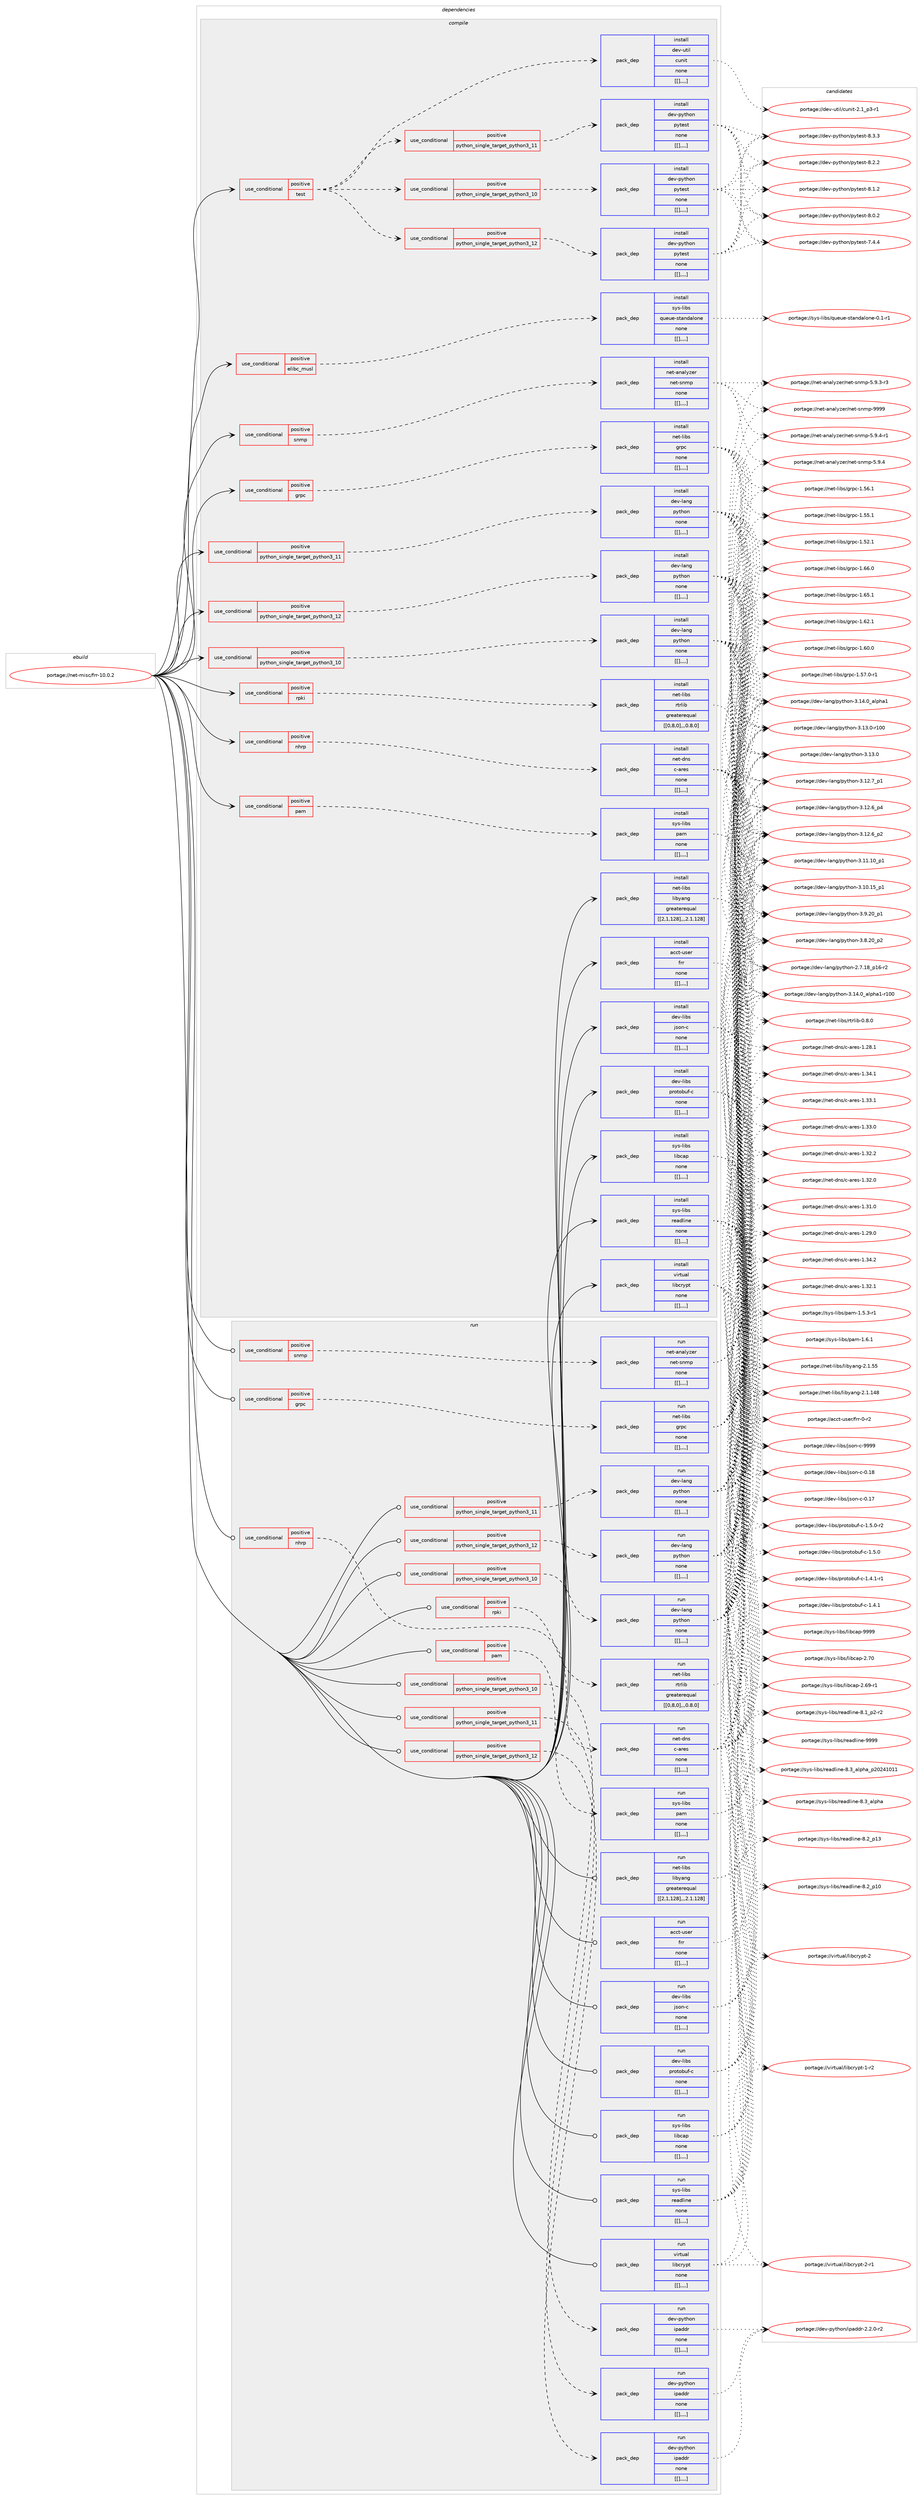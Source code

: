 digraph prolog {

# *************
# Graph options
# *************

newrank=true;
concentrate=true;
compound=true;
graph [rankdir=LR,fontname=Helvetica,fontsize=10,ranksep=1.5];#, ranksep=2.5, nodesep=0.2];
edge  [arrowhead=vee];
node  [fontname=Helvetica,fontsize=10];

# **********
# The ebuild
# **********

subgraph cluster_leftcol {
color=gray;
label=<<i>ebuild</i>>;
id [label="portage://net-misc/frr-10.0.2", color=red, width=4, href="../net-misc/frr-10.0.2.svg"];
}

# ****************
# The dependencies
# ****************

subgraph cluster_midcol {
color=gray;
label=<<i>dependencies</i>>;
subgraph cluster_compile {
fillcolor="#eeeeee";
style=filled;
label=<<i>compile</i>>;
subgraph cond102935 {
dependency391044 [label=<<TABLE BORDER="0" CELLBORDER="1" CELLSPACING="0" CELLPADDING="4"><TR><TD ROWSPAN="3" CELLPADDING="10">use_conditional</TD></TR><TR><TD>positive</TD></TR><TR><TD>elibc_musl</TD></TR></TABLE>>, shape=none, color=red];
subgraph pack285150 {
dependency391064 [label=<<TABLE BORDER="0" CELLBORDER="1" CELLSPACING="0" CELLPADDING="4" WIDTH="220"><TR><TD ROWSPAN="6" CELLPADDING="30">pack_dep</TD></TR><TR><TD WIDTH="110">install</TD></TR><TR><TD>sys-libs</TD></TR><TR><TD>queue-standalone</TD></TR><TR><TD>none</TD></TR><TR><TD>[[],,,,]</TD></TR></TABLE>>, shape=none, color=blue];
}
dependency391044:e -> dependency391064:w [weight=20,style="dashed",arrowhead="vee"];
}
id:e -> dependency391044:w [weight=20,style="solid",arrowhead="vee"];
subgraph cond102951 {
dependency391084 [label=<<TABLE BORDER="0" CELLBORDER="1" CELLSPACING="0" CELLPADDING="4"><TR><TD ROWSPAN="3" CELLPADDING="10">use_conditional</TD></TR><TR><TD>positive</TD></TR><TR><TD>grpc</TD></TR></TABLE>>, shape=none, color=red];
subgraph pack285188 {
dependency391119 [label=<<TABLE BORDER="0" CELLBORDER="1" CELLSPACING="0" CELLPADDING="4" WIDTH="220"><TR><TD ROWSPAN="6" CELLPADDING="30">pack_dep</TD></TR><TR><TD WIDTH="110">install</TD></TR><TR><TD>net-libs</TD></TR><TR><TD>grpc</TD></TR><TR><TD>none</TD></TR><TR><TD>[[],,,,]</TD></TR></TABLE>>, shape=none, color=blue];
}
dependency391084:e -> dependency391119:w [weight=20,style="dashed",arrowhead="vee"];
}
id:e -> dependency391084:w [weight=20,style="solid",arrowhead="vee"];
subgraph cond102969 {
dependency391125 [label=<<TABLE BORDER="0" CELLBORDER="1" CELLSPACING="0" CELLPADDING="4"><TR><TD ROWSPAN="3" CELLPADDING="10">use_conditional</TD></TR><TR><TD>positive</TD></TR><TR><TD>nhrp</TD></TR></TABLE>>, shape=none, color=red];
subgraph pack285228 {
dependency391162 [label=<<TABLE BORDER="0" CELLBORDER="1" CELLSPACING="0" CELLPADDING="4" WIDTH="220"><TR><TD ROWSPAN="6" CELLPADDING="30">pack_dep</TD></TR><TR><TD WIDTH="110">install</TD></TR><TR><TD>net-dns</TD></TR><TR><TD>c-ares</TD></TR><TR><TD>none</TD></TR><TR><TD>[[],,,,]</TD></TR></TABLE>>, shape=none, color=blue];
}
dependency391125:e -> dependency391162:w [weight=20,style="dashed",arrowhead="vee"];
}
id:e -> dependency391125:w [weight=20,style="solid",arrowhead="vee"];
subgraph cond102982 {
dependency391166 [label=<<TABLE BORDER="0" CELLBORDER="1" CELLSPACING="0" CELLPADDING="4"><TR><TD ROWSPAN="3" CELLPADDING="10">use_conditional</TD></TR><TR><TD>positive</TD></TR><TR><TD>pam</TD></TR></TABLE>>, shape=none, color=red];
subgraph pack285230 {
dependency391167 [label=<<TABLE BORDER="0" CELLBORDER="1" CELLSPACING="0" CELLPADDING="4" WIDTH="220"><TR><TD ROWSPAN="6" CELLPADDING="30">pack_dep</TD></TR><TR><TD WIDTH="110">install</TD></TR><TR><TD>sys-libs</TD></TR><TR><TD>pam</TD></TR><TR><TD>none</TD></TR><TR><TD>[[],,,,]</TD></TR></TABLE>>, shape=none, color=blue];
}
dependency391166:e -> dependency391167:w [weight=20,style="dashed",arrowhead="vee"];
}
id:e -> dependency391166:w [weight=20,style="solid",arrowhead="vee"];
subgraph cond102986 {
dependency391181 [label=<<TABLE BORDER="0" CELLBORDER="1" CELLSPACING="0" CELLPADDING="4"><TR><TD ROWSPAN="3" CELLPADDING="10">use_conditional</TD></TR><TR><TD>positive</TD></TR><TR><TD>python_single_target_python3_10</TD></TR></TABLE>>, shape=none, color=red];
subgraph pack285246 {
dependency391202 [label=<<TABLE BORDER="0" CELLBORDER="1" CELLSPACING="0" CELLPADDING="4" WIDTH="220"><TR><TD ROWSPAN="6" CELLPADDING="30">pack_dep</TD></TR><TR><TD WIDTH="110">install</TD></TR><TR><TD>dev-lang</TD></TR><TR><TD>python</TD></TR><TR><TD>none</TD></TR><TR><TD>[[],,,,]</TD></TR></TABLE>>, shape=none, color=blue];
}
dependency391181:e -> dependency391202:w [weight=20,style="dashed",arrowhead="vee"];
}
id:e -> dependency391181:w [weight=20,style="solid",arrowhead="vee"];
subgraph cond103000 {
dependency391227 [label=<<TABLE BORDER="0" CELLBORDER="1" CELLSPACING="0" CELLPADDING="4"><TR><TD ROWSPAN="3" CELLPADDING="10">use_conditional</TD></TR><TR><TD>positive</TD></TR><TR><TD>python_single_target_python3_11</TD></TR></TABLE>>, shape=none, color=red];
subgraph pack285282 {
dependency391264 [label=<<TABLE BORDER="0" CELLBORDER="1" CELLSPACING="0" CELLPADDING="4" WIDTH="220"><TR><TD ROWSPAN="6" CELLPADDING="30">pack_dep</TD></TR><TR><TD WIDTH="110">install</TD></TR><TR><TD>dev-lang</TD></TR><TR><TD>python</TD></TR><TR><TD>none</TD></TR><TR><TD>[[],,,,]</TD></TR></TABLE>>, shape=none, color=blue];
}
dependency391227:e -> dependency391264:w [weight=20,style="dashed",arrowhead="vee"];
}
id:e -> dependency391227:w [weight=20,style="solid",arrowhead="vee"];
subgraph cond103019 {
dependency391282 [label=<<TABLE BORDER="0" CELLBORDER="1" CELLSPACING="0" CELLPADDING="4"><TR><TD ROWSPAN="3" CELLPADDING="10">use_conditional</TD></TR><TR><TD>positive</TD></TR><TR><TD>python_single_target_python3_12</TD></TR></TABLE>>, shape=none, color=red];
subgraph pack285332 {
dependency391312 [label=<<TABLE BORDER="0" CELLBORDER="1" CELLSPACING="0" CELLPADDING="4" WIDTH="220"><TR><TD ROWSPAN="6" CELLPADDING="30">pack_dep</TD></TR><TR><TD WIDTH="110">install</TD></TR><TR><TD>dev-lang</TD></TR><TR><TD>python</TD></TR><TR><TD>none</TD></TR><TR><TD>[[],,,,]</TD></TR></TABLE>>, shape=none, color=blue];
}
dependency391282:e -> dependency391312:w [weight=20,style="dashed",arrowhead="vee"];
}
id:e -> dependency391282:w [weight=20,style="solid",arrowhead="vee"];
subgraph cond103032 {
dependency391317 [label=<<TABLE BORDER="0" CELLBORDER="1" CELLSPACING="0" CELLPADDING="4"><TR><TD ROWSPAN="3" CELLPADDING="10">use_conditional</TD></TR><TR><TD>positive</TD></TR><TR><TD>rpki</TD></TR></TABLE>>, shape=none, color=red];
subgraph pack285336 {
dependency391356 [label=<<TABLE BORDER="0" CELLBORDER="1" CELLSPACING="0" CELLPADDING="4" WIDTH="220"><TR><TD ROWSPAN="6" CELLPADDING="30">pack_dep</TD></TR><TR><TD WIDTH="110">install</TD></TR><TR><TD>net-libs</TD></TR><TR><TD>rtrlib</TD></TR><TR><TD>greaterequal</TD></TR><TR><TD>[[0,8,0],,,0.8.0]</TD></TR></TABLE>>, shape=none, color=blue];
}
dependency391317:e -> dependency391356:w [weight=20,style="dashed",arrowhead="vee"];
}
id:e -> dependency391317:w [weight=20,style="solid",arrowhead="vee"];
subgraph cond103052 {
dependency391387 [label=<<TABLE BORDER="0" CELLBORDER="1" CELLSPACING="0" CELLPADDING="4"><TR><TD ROWSPAN="3" CELLPADDING="10">use_conditional</TD></TR><TR><TD>positive</TD></TR><TR><TD>snmp</TD></TR></TABLE>>, shape=none, color=red];
subgraph pack285420 {
dependency391502 [label=<<TABLE BORDER="0" CELLBORDER="1" CELLSPACING="0" CELLPADDING="4" WIDTH="220"><TR><TD ROWSPAN="6" CELLPADDING="30">pack_dep</TD></TR><TR><TD WIDTH="110">install</TD></TR><TR><TD>net-analyzer</TD></TR><TR><TD>net-snmp</TD></TR><TR><TD>none</TD></TR><TR><TD>[[],,,,]</TD></TR></TABLE>>, shape=none, color=blue];
}
dependency391387:e -> dependency391502:w [weight=20,style="dashed",arrowhead="vee"];
}
id:e -> dependency391387:w [weight=20,style="solid",arrowhead="vee"];
subgraph cond103102 {
dependency391586 [label=<<TABLE BORDER="0" CELLBORDER="1" CELLSPACING="0" CELLPADDING="4"><TR><TD ROWSPAN="3" CELLPADDING="10">use_conditional</TD></TR><TR><TD>positive</TD></TR><TR><TD>test</TD></TR></TABLE>>, shape=none, color=red];
subgraph cond103139 {
dependency391623 [label=<<TABLE BORDER="0" CELLBORDER="1" CELLSPACING="0" CELLPADDING="4"><TR><TD ROWSPAN="3" CELLPADDING="10">use_conditional</TD></TR><TR><TD>positive</TD></TR><TR><TD>python_single_target_python3_10</TD></TR></TABLE>>, shape=none, color=red];
subgraph pack285551 {
dependency391654 [label=<<TABLE BORDER="0" CELLBORDER="1" CELLSPACING="0" CELLPADDING="4" WIDTH="220"><TR><TD ROWSPAN="6" CELLPADDING="30">pack_dep</TD></TR><TR><TD WIDTH="110">install</TD></TR><TR><TD>dev-python</TD></TR><TR><TD>pytest</TD></TR><TR><TD>none</TD></TR><TR><TD>[[],,,,]</TD></TR></TABLE>>, shape=none, color=blue];
}
dependency391623:e -> dependency391654:w [weight=20,style="dashed",arrowhead="vee"];
}
dependency391586:e -> dependency391623:w [weight=20,style="dashed",arrowhead="vee"];
subgraph cond103164 {
dependency391705 [label=<<TABLE BORDER="0" CELLBORDER="1" CELLSPACING="0" CELLPADDING="4"><TR><TD ROWSPAN="3" CELLPADDING="10">use_conditional</TD></TR><TR><TD>positive</TD></TR><TR><TD>python_single_target_python3_11</TD></TR></TABLE>>, shape=none, color=red];
subgraph pack285618 {
dependency391760 [label=<<TABLE BORDER="0" CELLBORDER="1" CELLSPACING="0" CELLPADDING="4" WIDTH="220"><TR><TD ROWSPAN="6" CELLPADDING="30">pack_dep</TD></TR><TR><TD WIDTH="110">install</TD></TR><TR><TD>dev-python</TD></TR><TR><TD>pytest</TD></TR><TR><TD>none</TD></TR><TR><TD>[[],,,,]</TD></TR></TABLE>>, shape=none, color=blue];
}
dependency391705:e -> dependency391760:w [weight=20,style="dashed",arrowhead="vee"];
}
dependency391586:e -> dependency391705:w [weight=20,style="dashed",arrowhead="vee"];
subgraph cond103191 {
dependency391814 [label=<<TABLE BORDER="0" CELLBORDER="1" CELLSPACING="0" CELLPADDING="4"><TR><TD ROWSPAN="3" CELLPADDING="10">use_conditional</TD></TR><TR><TD>positive</TD></TR><TR><TD>python_single_target_python3_12</TD></TR></TABLE>>, shape=none, color=red];
subgraph pack285653 {
dependency391816 [label=<<TABLE BORDER="0" CELLBORDER="1" CELLSPACING="0" CELLPADDING="4" WIDTH="220"><TR><TD ROWSPAN="6" CELLPADDING="30">pack_dep</TD></TR><TR><TD WIDTH="110">install</TD></TR><TR><TD>dev-python</TD></TR><TR><TD>pytest</TD></TR><TR><TD>none</TD></TR><TR><TD>[[],,,,]</TD></TR></TABLE>>, shape=none, color=blue];
}
dependency391814:e -> dependency391816:w [weight=20,style="dashed",arrowhead="vee"];
}
dependency391586:e -> dependency391814:w [weight=20,style="dashed",arrowhead="vee"];
subgraph pack285668 {
dependency391854 [label=<<TABLE BORDER="0" CELLBORDER="1" CELLSPACING="0" CELLPADDING="4" WIDTH="220"><TR><TD ROWSPAN="6" CELLPADDING="30">pack_dep</TD></TR><TR><TD WIDTH="110">install</TD></TR><TR><TD>dev-util</TD></TR><TR><TD>cunit</TD></TR><TR><TD>none</TD></TR><TR><TD>[[],,,,]</TD></TR></TABLE>>, shape=none, color=blue];
}
dependency391586:e -> dependency391854:w [weight=20,style="dashed",arrowhead="vee"];
}
id:e -> dependency391586:w [weight=20,style="solid",arrowhead="vee"];
subgraph pack285697 {
dependency391875 [label=<<TABLE BORDER="0" CELLBORDER="1" CELLSPACING="0" CELLPADDING="4" WIDTH="220"><TR><TD ROWSPAN="6" CELLPADDING="30">pack_dep</TD></TR><TR><TD WIDTH="110">install</TD></TR><TR><TD>acct-user</TD></TR><TR><TD>frr</TD></TR><TR><TD>none</TD></TR><TR><TD>[[],,,,]</TD></TR></TABLE>>, shape=none, color=blue];
}
id:e -> dependency391875:w [weight=20,style="solid",arrowhead="vee"];
subgraph pack285734 {
dependency391931 [label=<<TABLE BORDER="0" CELLBORDER="1" CELLSPACING="0" CELLPADDING="4" WIDTH="220"><TR><TD ROWSPAN="6" CELLPADDING="30">pack_dep</TD></TR><TR><TD WIDTH="110">install</TD></TR><TR><TD>dev-libs</TD></TR><TR><TD>json-c</TD></TR><TR><TD>none</TD></TR><TR><TD>[[],,,,]</TD></TR></TABLE>>, shape=none, color=blue];
}
id:e -> dependency391931:w [weight=20,style="solid",arrowhead="vee"];
subgraph pack285739 {
dependency391934 [label=<<TABLE BORDER="0" CELLBORDER="1" CELLSPACING="0" CELLPADDING="4" WIDTH="220"><TR><TD ROWSPAN="6" CELLPADDING="30">pack_dep</TD></TR><TR><TD WIDTH="110">install</TD></TR><TR><TD>dev-libs</TD></TR><TR><TD>protobuf-c</TD></TR><TR><TD>none</TD></TR><TR><TD>[[],,,,]</TD></TR></TABLE>>, shape=none, color=blue];
}
id:e -> dependency391934:w [weight=20,style="solid",arrowhead="vee"];
subgraph pack285741 {
dependency391955 [label=<<TABLE BORDER="0" CELLBORDER="1" CELLSPACING="0" CELLPADDING="4" WIDTH="220"><TR><TD ROWSPAN="6" CELLPADDING="30">pack_dep</TD></TR><TR><TD WIDTH="110">install</TD></TR><TR><TD>net-libs</TD></TR><TR><TD>libyang</TD></TR><TR><TD>greaterequal</TD></TR><TR><TD>[[2,1,128],,,2.1.128]</TD></TR></TABLE>>, shape=none, color=blue];
}
id:e -> dependency391955:w [weight=20,style="solid",arrowhead="vee"];
subgraph pack285765 {
dependency391975 [label=<<TABLE BORDER="0" CELLBORDER="1" CELLSPACING="0" CELLPADDING="4" WIDTH="220"><TR><TD ROWSPAN="6" CELLPADDING="30">pack_dep</TD></TR><TR><TD WIDTH="110">install</TD></TR><TR><TD>sys-libs</TD></TR><TR><TD>libcap</TD></TR><TR><TD>none</TD></TR><TR><TD>[[],,,,]</TD></TR></TABLE>>, shape=none, color=blue];
}
id:e -> dependency391975:w [weight=20,style="solid",arrowhead="vee"];
subgraph pack285802 {
dependency392048 [label=<<TABLE BORDER="0" CELLBORDER="1" CELLSPACING="0" CELLPADDING="4" WIDTH="220"><TR><TD ROWSPAN="6" CELLPADDING="30">pack_dep</TD></TR><TR><TD WIDTH="110">install</TD></TR><TR><TD>sys-libs</TD></TR><TR><TD>readline</TD></TR><TR><TD>none</TD></TR><TR><TD>[[],,,,]</TD></TR></TABLE>>, shape=none, color=blue];
}
id:e -> dependency392048:w [weight=20,style="solid",arrowhead="vee"];
subgraph pack285812 {
dependency392051 [label=<<TABLE BORDER="0" CELLBORDER="1" CELLSPACING="0" CELLPADDING="4" WIDTH="220"><TR><TD ROWSPAN="6" CELLPADDING="30">pack_dep</TD></TR><TR><TD WIDTH="110">install</TD></TR><TR><TD>virtual</TD></TR><TR><TD>libcrypt</TD></TR><TR><TD>none</TD></TR><TR><TD>[[],,,,]</TD></TR></TABLE>>, shape=none, color=blue];
}
id:e -> dependency392051:w [weight=20,style="solid",arrowhead="vee"];
}
subgraph cluster_compileandrun {
fillcolor="#eeeeee";
style=filled;
label=<<i>compile and run</i>>;
}
subgraph cluster_run {
fillcolor="#eeeeee";
style=filled;
label=<<i>run</i>>;
subgraph cond103287 {
dependency392120 [label=<<TABLE BORDER="0" CELLBORDER="1" CELLSPACING="0" CELLPADDING="4"><TR><TD ROWSPAN="3" CELLPADDING="10">use_conditional</TD></TR><TR><TD>positive</TD></TR><TR><TD>grpc</TD></TR></TABLE>>, shape=none, color=red];
subgraph pack285874 {
dependency392140 [label=<<TABLE BORDER="0" CELLBORDER="1" CELLSPACING="0" CELLPADDING="4" WIDTH="220"><TR><TD ROWSPAN="6" CELLPADDING="30">pack_dep</TD></TR><TR><TD WIDTH="110">run</TD></TR><TR><TD>net-libs</TD></TR><TR><TD>grpc</TD></TR><TR><TD>none</TD></TR><TR><TD>[[],,,,]</TD></TR></TABLE>>, shape=none, color=blue];
}
dependency392120:e -> dependency392140:w [weight=20,style="dashed",arrowhead="vee"];
}
id:e -> dependency392120:w [weight=20,style="solid",arrowhead="odot"];
subgraph cond103318 {
dependency392148 [label=<<TABLE BORDER="0" CELLBORDER="1" CELLSPACING="0" CELLPADDING="4"><TR><TD ROWSPAN="3" CELLPADDING="10">use_conditional</TD></TR><TR><TD>positive</TD></TR><TR><TD>nhrp</TD></TR></TABLE>>, shape=none, color=red];
subgraph pack285881 {
dependency392151 [label=<<TABLE BORDER="0" CELLBORDER="1" CELLSPACING="0" CELLPADDING="4" WIDTH="220"><TR><TD ROWSPAN="6" CELLPADDING="30">pack_dep</TD></TR><TR><TD WIDTH="110">run</TD></TR><TR><TD>net-dns</TD></TR><TR><TD>c-ares</TD></TR><TR><TD>none</TD></TR><TR><TD>[[],,,,]</TD></TR></TABLE>>, shape=none, color=blue];
}
dependency392148:e -> dependency392151:w [weight=20,style="dashed",arrowhead="vee"];
}
id:e -> dependency392148:w [weight=20,style="solid",arrowhead="odot"];
subgraph cond103322 {
dependency392178 [label=<<TABLE BORDER="0" CELLBORDER="1" CELLSPACING="0" CELLPADDING="4"><TR><TD ROWSPAN="3" CELLPADDING="10">use_conditional</TD></TR><TR><TD>positive</TD></TR><TR><TD>pam</TD></TR></TABLE>>, shape=none, color=red];
subgraph pack285920 {
dependency392270 [label=<<TABLE BORDER="0" CELLBORDER="1" CELLSPACING="0" CELLPADDING="4" WIDTH="220"><TR><TD ROWSPAN="6" CELLPADDING="30">pack_dep</TD></TR><TR><TD WIDTH="110">run</TD></TR><TR><TD>sys-libs</TD></TR><TR><TD>pam</TD></TR><TR><TD>none</TD></TR><TR><TD>[[],,,,]</TD></TR></TABLE>>, shape=none, color=blue];
}
dependency392178:e -> dependency392270:w [weight=20,style="dashed",arrowhead="vee"];
}
id:e -> dependency392178:w [weight=20,style="solid",arrowhead="odot"];
subgraph cond103369 {
dependency392326 [label=<<TABLE BORDER="0" CELLBORDER="1" CELLSPACING="0" CELLPADDING="4"><TR><TD ROWSPAN="3" CELLPADDING="10">use_conditional</TD></TR><TR><TD>positive</TD></TR><TR><TD>python_single_target_python3_10</TD></TR></TABLE>>, shape=none, color=red];
subgraph pack286000 {
dependency392348 [label=<<TABLE BORDER="0" CELLBORDER="1" CELLSPACING="0" CELLPADDING="4" WIDTH="220"><TR><TD ROWSPAN="6" CELLPADDING="30">pack_dep</TD></TR><TR><TD WIDTH="110">run</TD></TR><TR><TD>dev-lang</TD></TR><TR><TD>python</TD></TR><TR><TD>none</TD></TR><TR><TD>[[],,,,]</TD></TR></TABLE>>, shape=none, color=blue];
}
dependency392326:e -> dependency392348:w [weight=20,style="dashed",arrowhead="vee"];
}
id:e -> dependency392326:w [weight=20,style="solid",arrowhead="odot"];
subgraph cond103398 {
dependency392411 [label=<<TABLE BORDER="0" CELLBORDER="1" CELLSPACING="0" CELLPADDING="4"><TR><TD ROWSPAN="3" CELLPADDING="10">use_conditional</TD></TR><TR><TD>positive</TD></TR><TR><TD>python_single_target_python3_10</TD></TR></TABLE>>, shape=none, color=red];
subgraph pack286060 {
dependency392414 [label=<<TABLE BORDER="0" CELLBORDER="1" CELLSPACING="0" CELLPADDING="4" WIDTH="220"><TR><TD ROWSPAN="6" CELLPADDING="30">pack_dep</TD></TR><TR><TD WIDTH="110">run</TD></TR><TR><TD>dev-python</TD></TR><TR><TD>ipaddr</TD></TR><TR><TD>none</TD></TR><TR><TD>[[],,,,]</TD></TR></TABLE>>, shape=none, color=blue];
}
dependency392411:e -> dependency392414:w [weight=20,style="dashed",arrowhead="vee"];
}
id:e -> dependency392411:w [weight=20,style="solid",arrowhead="odot"];
subgraph cond103416 {
dependency392463 [label=<<TABLE BORDER="0" CELLBORDER="1" CELLSPACING="0" CELLPADDING="4"><TR><TD ROWSPAN="3" CELLPADDING="10">use_conditional</TD></TR><TR><TD>positive</TD></TR><TR><TD>python_single_target_python3_11</TD></TR></TABLE>>, shape=none, color=red];
subgraph pack286108 {
dependency392488 [label=<<TABLE BORDER="0" CELLBORDER="1" CELLSPACING="0" CELLPADDING="4" WIDTH="220"><TR><TD ROWSPAN="6" CELLPADDING="30">pack_dep</TD></TR><TR><TD WIDTH="110">run</TD></TR><TR><TD>dev-lang</TD></TR><TR><TD>python</TD></TR><TR><TD>none</TD></TR><TR><TD>[[],,,,]</TD></TR></TABLE>>, shape=none, color=blue];
}
dependency392463:e -> dependency392488:w [weight=20,style="dashed",arrowhead="vee"];
}
id:e -> dependency392463:w [weight=20,style="solid",arrowhead="odot"];
subgraph cond103444 {
dependency392537 [label=<<TABLE BORDER="0" CELLBORDER="1" CELLSPACING="0" CELLPADDING="4"><TR><TD ROWSPAN="3" CELLPADDING="10">use_conditional</TD></TR><TR><TD>positive</TD></TR><TR><TD>python_single_target_python3_11</TD></TR></TABLE>>, shape=none, color=red];
subgraph pack286159 {
dependency392619 [label=<<TABLE BORDER="0" CELLBORDER="1" CELLSPACING="0" CELLPADDING="4" WIDTH="220"><TR><TD ROWSPAN="6" CELLPADDING="30">pack_dep</TD></TR><TR><TD WIDTH="110">run</TD></TR><TR><TD>dev-python</TD></TR><TR><TD>ipaddr</TD></TR><TR><TD>none</TD></TR><TR><TD>[[],,,,]</TD></TR></TABLE>>, shape=none, color=blue];
}
dependency392537:e -> dependency392619:w [weight=20,style="dashed",arrowhead="vee"];
}
id:e -> dependency392537:w [weight=20,style="solid",arrowhead="odot"];
subgraph cond103478 {
dependency392626 [label=<<TABLE BORDER="0" CELLBORDER="1" CELLSPACING="0" CELLPADDING="4"><TR><TD ROWSPAN="3" CELLPADDING="10">use_conditional</TD></TR><TR><TD>positive</TD></TR><TR><TD>python_single_target_python3_12</TD></TR></TABLE>>, shape=none, color=red];
subgraph pack286201 {
dependency392686 [label=<<TABLE BORDER="0" CELLBORDER="1" CELLSPACING="0" CELLPADDING="4" WIDTH="220"><TR><TD ROWSPAN="6" CELLPADDING="30">pack_dep</TD></TR><TR><TD WIDTH="110">run</TD></TR><TR><TD>dev-lang</TD></TR><TR><TD>python</TD></TR><TR><TD>none</TD></TR><TR><TD>[[],,,,]</TD></TR></TABLE>>, shape=none, color=blue];
}
dependency392626:e -> dependency392686:w [weight=20,style="dashed",arrowhead="vee"];
}
id:e -> dependency392626:w [weight=20,style="solid",arrowhead="odot"];
subgraph cond103501 {
dependency392696 [label=<<TABLE BORDER="0" CELLBORDER="1" CELLSPACING="0" CELLPADDING="4"><TR><TD ROWSPAN="3" CELLPADDING="10">use_conditional</TD></TR><TR><TD>positive</TD></TR><TR><TD>python_single_target_python3_12</TD></TR></TABLE>>, shape=none, color=red];
subgraph pack286305 {
dependency392835 [label=<<TABLE BORDER="0" CELLBORDER="1" CELLSPACING="0" CELLPADDING="4" WIDTH="220"><TR><TD ROWSPAN="6" CELLPADDING="30">pack_dep</TD></TR><TR><TD WIDTH="110">run</TD></TR><TR><TD>dev-python</TD></TR><TR><TD>ipaddr</TD></TR><TR><TD>none</TD></TR><TR><TD>[[],,,,]</TD></TR></TABLE>>, shape=none, color=blue];
}
dependency392696:e -> dependency392835:w [weight=20,style="dashed",arrowhead="vee"];
}
id:e -> dependency392696:w [weight=20,style="solid",arrowhead="odot"];
subgraph cond103550 {
dependency392878 [label=<<TABLE BORDER="0" CELLBORDER="1" CELLSPACING="0" CELLPADDING="4"><TR><TD ROWSPAN="3" CELLPADDING="10">use_conditional</TD></TR><TR><TD>positive</TD></TR><TR><TD>rpki</TD></TR></TABLE>>, shape=none, color=red];
subgraph pack286386 {
dependency392917 [label=<<TABLE BORDER="0" CELLBORDER="1" CELLSPACING="0" CELLPADDING="4" WIDTH="220"><TR><TD ROWSPAN="6" CELLPADDING="30">pack_dep</TD></TR><TR><TD WIDTH="110">run</TD></TR><TR><TD>net-libs</TD></TR><TR><TD>rtrlib</TD></TR><TR><TD>greaterequal</TD></TR><TR><TD>[[0,8,0],,,0.8.0]</TD></TR></TABLE>>, shape=none, color=blue];
}
dependency392878:e -> dependency392917:w [weight=20,style="dashed",arrowhead="vee"];
}
id:e -> dependency392878:w [weight=20,style="solid",arrowhead="odot"];
subgraph cond103587 {
dependency392967 [label=<<TABLE BORDER="0" CELLBORDER="1" CELLSPACING="0" CELLPADDING="4"><TR><TD ROWSPAN="3" CELLPADDING="10">use_conditional</TD></TR><TR><TD>positive</TD></TR><TR><TD>snmp</TD></TR></TABLE>>, shape=none, color=red];
subgraph pack286446 {
dependency392989 [label=<<TABLE BORDER="0" CELLBORDER="1" CELLSPACING="0" CELLPADDING="4" WIDTH="220"><TR><TD ROWSPAN="6" CELLPADDING="30">pack_dep</TD></TR><TR><TD WIDTH="110">run</TD></TR><TR><TD>net-analyzer</TD></TR><TR><TD>net-snmp</TD></TR><TR><TD>none</TD></TR><TR><TD>[[],,,,]</TD></TR></TABLE>>, shape=none, color=blue];
}
dependency392967:e -> dependency392989:w [weight=20,style="dashed",arrowhead="vee"];
}
id:e -> dependency392967:w [weight=20,style="solid",arrowhead="odot"];
subgraph pack286451 {
dependency393014 [label=<<TABLE BORDER="0" CELLBORDER="1" CELLSPACING="0" CELLPADDING="4" WIDTH="220"><TR><TD ROWSPAN="6" CELLPADDING="30">pack_dep</TD></TR><TR><TD WIDTH="110">run</TD></TR><TR><TD>acct-user</TD></TR><TR><TD>frr</TD></TR><TR><TD>none</TD></TR><TR><TD>[[],,,,]</TD></TR></TABLE>>, shape=none, color=blue];
}
id:e -> dependency393014:w [weight=20,style="solid",arrowhead="odot"];
subgraph pack286461 {
dependency393303 [label=<<TABLE BORDER="0" CELLBORDER="1" CELLSPACING="0" CELLPADDING="4" WIDTH="220"><TR><TD ROWSPAN="6" CELLPADDING="30">pack_dep</TD></TR><TR><TD WIDTH="110">run</TD></TR><TR><TD>dev-libs</TD></TR><TR><TD>json-c</TD></TR><TR><TD>none</TD></TR><TR><TD>[[],,,,]</TD></TR></TABLE>>, shape=none, color=blue];
}
id:e -> dependency393303:w [weight=20,style="solid",arrowhead="odot"];
subgraph pack286654 {
dependency393326 [label=<<TABLE BORDER="0" CELLBORDER="1" CELLSPACING="0" CELLPADDING="4" WIDTH="220"><TR><TD ROWSPAN="6" CELLPADDING="30">pack_dep</TD></TR><TR><TD WIDTH="110">run</TD></TR><TR><TD>dev-libs</TD></TR><TR><TD>protobuf-c</TD></TR><TR><TD>none</TD></TR><TR><TD>[[],,,,]</TD></TR></TABLE>>, shape=none, color=blue];
}
id:e -> dependency393326:w [weight=20,style="solid",arrowhead="odot"];
subgraph pack286667 {
dependency393351 [label=<<TABLE BORDER="0" CELLBORDER="1" CELLSPACING="0" CELLPADDING="4" WIDTH="220"><TR><TD ROWSPAN="6" CELLPADDING="30">pack_dep</TD></TR><TR><TD WIDTH="110">run</TD></TR><TR><TD>net-libs</TD></TR><TR><TD>libyang</TD></TR><TR><TD>greaterequal</TD></TR><TR><TD>[[2,1,128],,,2.1.128]</TD></TR></TABLE>>, shape=none, color=blue];
}
id:e -> dependency393351:w [weight=20,style="solid",arrowhead="odot"];
subgraph pack286731 {
dependency393425 [label=<<TABLE BORDER="0" CELLBORDER="1" CELLSPACING="0" CELLPADDING="4" WIDTH="220"><TR><TD ROWSPAN="6" CELLPADDING="30">pack_dep</TD></TR><TR><TD WIDTH="110">run</TD></TR><TR><TD>sys-libs</TD></TR><TR><TD>libcap</TD></TR><TR><TD>none</TD></TR><TR><TD>[[],,,,]</TD></TR></TABLE>>, shape=none, color=blue];
}
id:e -> dependency393425:w [weight=20,style="solid",arrowhead="odot"];
subgraph pack286748 {
dependency393540 [label=<<TABLE BORDER="0" CELLBORDER="1" CELLSPACING="0" CELLPADDING="4" WIDTH="220"><TR><TD ROWSPAN="6" CELLPADDING="30">pack_dep</TD></TR><TR><TD WIDTH="110">run</TD></TR><TR><TD>sys-libs</TD></TR><TR><TD>readline</TD></TR><TR><TD>none</TD></TR><TR><TD>[[],,,,]</TD></TR></TABLE>>, shape=none, color=blue];
}
id:e -> dependency393540:w [weight=20,style="solid",arrowhead="odot"];
subgraph pack286826 {
dependency393564 [label=<<TABLE BORDER="0" CELLBORDER="1" CELLSPACING="0" CELLPADDING="4" WIDTH="220"><TR><TD ROWSPAN="6" CELLPADDING="30">pack_dep</TD></TR><TR><TD WIDTH="110">run</TD></TR><TR><TD>virtual</TD></TR><TR><TD>libcrypt</TD></TR><TR><TD>none</TD></TR><TR><TD>[[],,,,]</TD></TR></TABLE>>, shape=none, color=blue];
}
id:e -> dependency393564:w [weight=20,style="solid",arrowhead="odot"];
}
}

# **************
# The candidates
# **************

subgraph cluster_choices {
rank=same;
color=gray;
label=<<i>candidates</i>>;

subgraph choice285461 {
color=black;
nodesep=1;
choice115121115451081059811547113117101117101451151169711010097108111110101454846494511449 [label="portage://sys-libs/queue-standalone-0.1-r1", color=red, width=4,href="../sys-libs/queue-standalone-0.1-r1.svg"];
dependency391064:e -> choice115121115451081059811547113117101117101451151169711010097108111110101454846494511449:w [style=dotted,weight="100"];
}
subgraph choice285466 {
color=black;
nodesep=1;
choice1101011164510810598115471031141129945494654544648 [label="portage://net-libs/grpc-1.66.0", color=red, width=4,href="../net-libs/grpc-1.66.0.svg"];
choice1101011164510810598115471031141129945494654534649 [label="portage://net-libs/grpc-1.65.1", color=red, width=4,href="../net-libs/grpc-1.65.1.svg"];
choice1101011164510810598115471031141129945494654504649 [label="portage://net-libs/grpc-1.62.1", color=red, width=4,href="../net-libs/grpc-1.62.1.svg"];
choice1101011164510810598115471031141129945494654484648 [label="portage://net-libs/grpc-1.60.0", color=red, width=4,href="../net-libs/grpc-1.60.0.svg"];
choice11010111645108105981154710311411299454946535546484511449 [label="portage://net-libs/grpc-1.57.0-r1", color=red, width=4,href="../net-libs/grpc-1.57.0-r1.svg"];
choice1101011164510810598115471031141129945494653544649 [label="portage://net-libs/grpc-1.56.1", color=red, width=4,href="../net-libs/grpc-1.56.1.svg"];
choice1101011164510810598115471031141129945494653534649 [label="portage://net-libs/grpc-1.55.1", color=red, width=4,href="../net-libs/grpc-1.55.1.svg"];
choice1101011164510810598115471031141129945494653504649 [label="portage://net-libs/grpc-1.52.1", color=red, width=4,href="../net-libs/grpc-1.52.1.svg"];
dependency391119:e -> choice1101011164510810598115471031141129945494654544648:w [style=dotted,weight="100"];
dependency391119:e -> choice1101011164510810598115471031141129945494654534649:w [style=dotted,weight="100"];
dependency391119:e -> choice1101011164510810598115471031141129945494654504649:w [style=dotted,weight="100"];
dependency391119:e -> choice1101011164510810598115471031141129945494654484648:w [style=dotted,weight="100"];
dependency391119:e -> choice11010111645108105981154710311411299454946535546484511449:w [style=dotted,weight="100"];
dependency391119:e -> choice1101011164510810598115471031141129945494653544649:w [style=dotted,weight="100"];
dependency391119:e -> choice1101011164510810598115471031141129945494653534649:w [style=dotted,weight="100"];
dependency391119:e -> choice1101011164510810598115471031141129945494653504649:w [style=dotted,weight="100"];
}
subgraph choice285487 {
color=black;
nodesep=1;
choice110101116451001101154799459711410111545494651524650 [label="portage://net-dns/c-ares-1.34.2", color=red, width=4,href="../net-dns/c-ares-1.34.2.svg"];
choice110101116451001101154799459711410111545494651524649 [label="portage://net-dns/c-ares-1.34.1", color=red, width=4,href="../net-dns/c-ares-1.34.1.svg"];
choice110101116451001101154799459711410111545494651514649 [label="portage://net-dns/c-ares-1.33.1", color=red, width=4,href="../net-dns/c-ares-1.33.1.svg"];
choice110101116451001101154799459711410111545494651514648 [label="portage://net-dns/c-ares-1.33.0", color=red, width=4,href="../net-dns/c-ares-1.33.0.svg"];
choice110101116451001101154799459711410111545494651504650 [label="portage://net-dns/c-ares-1.32.2", color=red, width=4,href="../net-dns/c-ares-1.32.2.svg"];
choice110101116451001101154799459711410111545494651504649 [label="portage://net-dns/c-ares-1.32.1", color=red, width=4,href="../net-dns/c-ares-1.32.1.svg"];
choice110101116451001101154799459711410111545494651504648 [label="portage://net-dns/c-ares-1.32.0", color=red, width=4,href="../net-dns/c-ares-1.32.0.svg"];
choice110101116451001101154799459711410111545494651494648 [label="portage://net-dns/c-ares-1.31.0", color=red, width=4,href="../net-dns/c-ares-1.31.0.svg"];
choice110101116451001101154799459711410111545494650574648 [label="portage://net-dns/c-ares-1.29.0", color=red, width=4,href="../net-dns/c-ares-1.29.0.svg"];
choice110101116451001101154799459711410111545494650564649 [label="portage://net-dns/c-ares-1.28.1", color=red, width=4,href="../net-dns/c-ares-1.28.1.svg"];
dependency391162:e -> choice110101116451001101154799459711410111545494651524650:w [style=dotted,weight="100"];
dependency391162:e -> choice110101116451001101154799459711410111545494651524649:w [style=dotted,weight="100"];
dependency391162:e -> choice110101116451001101154799459711410111545494651514649:w [style=dotted,weight="100"];
dependency391162:e -> choice110101116451001101154799459711410111545494651514648:w [style=dotted,weight="100"];
dependency391162:e -> choice110101116451001101154799459711410111545494651504650:w [style=dotted,weight="100"];
dependency391162:e -> choice110101116451001101154799459711410111545494651504649:w [style=dotted,weight="100"];
dependency391162:e -> choice110101116451001101154799459711410111545494651504648:w [style=dotted,weight="100"];
dependency391162:e -> choice110101116451001101154799459711410111545494651494648:w [style=dotted,weight="100"];
dependency391162:e -> choice110101116451001101154799459711410111545494650574648:w [style=dotted,weight="100"];
dependency391162:e -> choice110101116451001101154799459711410111545494650564649:w [style=dotted,weight="100"];
}
subgraph choice285532 {
color=black;
nodesep=1;
choice11512111545108105981154711297109454946544649 [label="portage://sys-libs/pam-1.6.1", color=red, width=4,href="../sys-libs/pam-1.6.1.svg"];
choice115121115451081059811547112971094549465346514511449 [label="portage://sys-libs/pam-1.5.3-r1", color=red, width=4,href="../sys-libs/pam-1.5.3-r1.svg"];
dependency391167:e -> choice11512111545108105981154711297109454946544649:w [style=dotted,weight="100"];
dependency391167:e -> choice115121115451081059811547112971094549465346514511449:w [style=dotted,weight="100"];
}
subgraph choice285540 {
color=black;
nodesep=1;
choice100101118451089711010347112121116104111110455146495246489597108112104974945114494848 [label="portage://dev-lang/python-3.14.0_alpha1-r100", color=red, width=4,href="../dev-lang/python-3.14.0_alpha1-r100.svg"];
choice1001011184510897110103471121211161041111104551464952464895971081121049749 [label="portage://dev-lang/python-3.14.0_alpha1", color=red, width=4,href="../dev-lang/python-3.14.0_alpha1.svg"];
choice1001011184510897110103471121211161041111104551464951464845114494848 [label="portage://dev-lang/python-3.13.0-r100", color=red, width=4,href="../dev-lang/python-3.13.0-r100.svg"];
choice10010111845108971101034711212111610411111045514649514648 [label="portage://dev-lang/python-3.13.0", color=red, width=4,href="../dev-lang/python-3.13.0.svg"];
choice100101118451089711010347112121116104111110455146495046559511249 [label="portage://dev-lang/python-3.12.7_p1", color=red, width=4,href="../dev-lang/python-3.12.7_p1.svg"];
choice100101118451089711010347112121116104111110455146495046549511252 [label="portage://dev-lang/python-3.12.6_p4", color=red, width=4,href="../dev-lang/python-3.12.6_p4.svg"];
choice100101118451089711010347112121116104111110455146495046549511250 [label="portage://dev-lang/python-3.12.6_p2", color=red, width=4,href="../dev-lang/python-3.12.6_p2.svg"];
choice10010111845108971101034711212111610411111045514649494649489511249 [label="portage://dev-lang/python-3.11.10_p1", color=red, width=4,href="../dev-lang/python-3.11.10_p1.svg"];
choice10010111845108971101034711212111610411111045514649484649539511249 [label="portage://dev-lang/python-3.10.15_p1", color=red, width=4,href="../dev-lang/python-3.10.15_p1.svg"];
choice100101118451089711010347112121116104111110455146574650489511249 [label="portage://dev-lang/python-3.9.20_p1", color=red, width=4,href="../dev-lang/python-3.9.20_p1.svg"];
choice100101118451089711010347112121116104111110455146564650489511250 [label="portage://dev-lang/python-3.8.20_p2", color=red, width=4,href="../dev-lang/python-3.8.20_p2.svg"];
choice100101118451089711010347112121116104111110455046554649569511249544511450 [label="portage://dev-lang/python-2.7.18_p16-r2", color=red, width=4,href="../dev-lang/python-2.7.18_p16-r2.svg"];
dependency391202:e -> choice100101118451089711010347112121116104111110455146495246489597108112104974945114494848:w [style=dotted,weight="100"];
dependency391202:e -> choice1001011184510897110103471121211161041111104551464952464895971081121049749:w [style=dotted,weight="100"];
dependency391202:e -> choice1001011184510897110103471121211161041111104551464951464845114494848:w [style=dotted,weight="100"];
dependency391202:e -> choice10010111845108971101034711212111610411111045514649514648:w [style=dotted,weight="100"];
dependency391202:e -> choice100101118451089711010347112121116104111110455146495046559511249:w [style=dotted,weight="100"];
dependency391202:e -> choice100101118451089711010347112121116104111110455146495046549511252:w [style=dotted,weight="100"];
dependency391202:e -> choice100101118451089711010347112121116104111110455146495046549511250:w [style=dotted,weight="100"];
dependency391202:e -> choice10010111845108971101034711212111610411111045514649494649489511249:w [style=dotted,weight="100"];
dependency391202:e -> choice10010111845108971101034711212111610411111045514649484649539511249:w [style=dotted,weight="100"];
dependency391202:e -> choice100101118451089711010347112121116104111110455146574650489511249:w [style=dotted,weight="100"];
dependency391202:e -> choice100101118451089711010347112121116104111110455146564650489511250:w [style=dotted,weight="100"];
dependency391202:e -> choice100101118451089711010347112121116104111110455046554649569511249544511450:w [style=dotted,weight="100"];
}
subgraph choice285568 {
color=black;
nodesep=1;
choice100101118451089711010347112121116104111110455146495246489597108112104974945114494848 [label="portage://dev-lang/python-3.14.0_alpha1-r100", color=red, width=4,href="../dev-lang/python-3.14.0_alpha1-r100.svg"];
choice1001011184510897110103471121211161041111104551464952464895971081121049749 [label="portage://dev-lang/python-3.14.0_alpha1", color=red, width=4,href="../dev-lang/python-3.14.0_alpha1.svg"];
choice1001011184510897110103471121211161041111104551464951464845114494848 [label="portage://dev-lang/python-3.13.0-r100", color=red, width=4,href="../dev-lang/python-3.13.0-r100.svg"];
choice10010111845108971101034711212111610411111045514649514648 [label="portage://dev-lang/python-3.13.0", color=red, width=4,href="../dev-lang/python-3.13.0.svg"];
choice100101118451089711010347112121116104111110455146495046559511249 [label="portage://dev-lang/python-3.12.7_p1", color=red, width=4,href="../dev-lang/python-3.12.7_p1.svg"];
choice100101118451089711010347112121116104111110455146495046549511252 [label="portage://dev-lang/python-3.12.6_p4", color=red, width=4,href="../dev-lang/python-3.12.6_p4.svg"];
choice100101118451089711010347112121116104111110455146495046549511250 [label="portage://dev-lang/python-3.12.6_p2", color=red, width=4,href="../dev-lang/python-3.12.6_p2.svg"];
choice10010111845108971101034711212111610411111045514649494649489511249 [label="portage://dev-lang/python-3.11.10_p1", color=red, width=4,href="../dev-lang/python-3.11.10_p1.svg"];
choice10010111845108971101034711212111610411111045514649484649539511249 [label="portage://dev-lang/python-3.10.15_p1", color=red, width=4,href="../dev-lang/python-3.10.15_p1.svg"];
choice100101118451089711010347112121116104111110455146574650489511249 [label="portage://dev-lang/python-3.9.20_p1", color=red, width=4,href="../dev-lang/python-3.9.20_p1.svg"];
choice100101118451089711010347112121116104111110455146564650489511250 [label="portage://dev-lang/python-3.8.20_p2", color=red, width=4,href="../dev-lang/python-3.8.20_p2.svg"];
choice100101118451089711010347112121116104111110455046554649569511249544511450 [label="portage://dev-lang/python-2.7.18_p16-r2", color=red, width=4,href="../dev-lang/python-2.7.18_p16-r2.svg"];
dependency391264:e -> choice100101118451089711010347112121116104111110455146495246489597108112104974945114494848:w [style=dotted,weight="100"];
dependency391264:e -> choice1001011184510897110103471121211161041111104551464952464895971081121049749:w [style=dotted,weight="100"];
dependency391264:e -> choice1001011184510897110103471121211161041111104551464951464845114494848:w [style=dotted,weight="100"];
dependency391264:e -> choice10010111845108971101034711212111610411111045514649514648:w [style=dotted,weight="100"];
dependency391264:e -> choice100101118451089711010347112121116104111110455146495046559511249:w [style=dotted,weight="100"];
dependency391264:e -> choice100101118451089711010347112121116104111110455146495046549511252:w [style=dotted,weight="100"];
dependency391264:e -> choice100101118451089711010347112121116104111110455146495046549511250:w [style=dotted,weight="100"];
dependency391264:e -> choice10010111845108971101034711212111610411111045514649494649489511249:w [style=dotted,weight="100"];
dependency391264:e -> choice10010111845108971101034711212111610411111045514649484649539511249:w [style=dotted,weight="100"];
dependency391264:e -> choice100101118451089711010347112121116104111110455146574650489511249:w [style=dotted,weight="100"];
dependency391264:e -> choice100101118451089711010347112121116104111110455146564650489511250:w [style=dotted,weight="100"];
dependency391264:e -> choice100101118451089711010347112121116104111110455046554649569511249544511450:w [style=dotted,weight="100"];
}
subgraph choice285587 {
color=black;
nodesep=1;
choice100101118451089711010347112121116104111110455146495246489597108112104974945114494848 [label="portage://dev-lang/python-3.14.0_alpha1-r100", color=red, width=4,href="../dev-lang/python-3.14.0_alpha1-r100.svg"];
choice1001011184510897110103471121211161041111104551464952464895971081121049749 [label="portage://dev-lang/python-3.14.0_alpha1", color=red, width=4,href="../dev-lang/python-3.14.0_alpha1.svg"];
choice1001011184510897110103471121211161041111104551464951464845114494848 [label="portage://dev-lang/python-3.13.0-r100", color=red, width=4,href="../dev-lang/python-3.13.0-r100.svg"];
choice10010111845108971101034711212111610411111045514649514648 [label="portage://dev-lang/python-3.13.0", color=red, width=4,href="../dev-lang/python-3.13.0.svg"];
choice100101118451089711010347112121116104111110455146495046559511249 [label="portage://dev-lang/python-3.12.7_p1", color=red, width=4,href="../dev-lang/python-3.12.7_p1.svg"];
choice100101118451089711010347112121116104111110455146495046549511252 [label="portage://dev-lang/python-3.12.6_p4", color=red, width=4,href="../dev-lang/python-3.12.6_p4.svg"];
choice100101118451089711010347112121116104111110455146495046549511250 [label="portage://dev-lang/python-3.12.6_p2", color=red, width=4,href="../dev-lang/python-3.12.6_p2.svg"];
choice10010111845108971101034711212111610411111045514649494649489511249 [label="portage://dev-lang/python-3.11.10_p1", color=red, width=4,href="../dev-lang/python-3.11.10_p1.svg"];
choice10010111845108971101034711212111610411111045514649484649539511249 [label="portage://dev-lang/python-3.10.15_p1", color=red, width=4,href="../dev-lang/python-3.10.15_p1.svg"];
choice100101118451089711010347112121116104111110455146574650489511249 [label="portage://dev-lang/python-3.9.20_p1", color=red, width=4,href="../dev-lang/python-3.9.20_p1.svg"];
choice100101118451089711010347112121116104111110455146564650489511250 [label="portage://dev-lang/python-3.8.20_p2", color=red, width=4,href="../dev-lang/python-3.8.20_p2.svg"];
choice100101118451089711010347112121116104111110455046554649569511249544511450 [label="portage://dev-lang/python-2.7.18_p16-r2", color=red, width=4,href="../dev-lang/python-2.7.18_p16-r2.svg"];
dependency391312:e -> choice100101118451089711010347112121116104111110455146495246489597108112104974945114494848:w [style=dotted,weight="100"];
dependency391312:e -> choice1001011184510897110103471121211161041111104551464952464895971081121049749:w [style=dotted,weight="100"];
dependency391312:e -> choice1001011184510897110103471121211161041111104551464951464845114494848:w [style=dotted,weight="100"];
dependency391312:e -> choice10010111845108971101034711212111610411111045514649514648:w [style=dotted,weight="100"];
dependency391312:e -> choice100101118451089711010347112121116104111110455146495046559511249:w [style=dotted,weight="100"];
dependency391312:e -> choice100101118451089711010347112121116104111110455146495046549511252:w [style=dotted,weight="100"];
dependency391312:e -> choice100101118451089711010347112121116104111110455146495046549511250:w [style=dotted,weight="100"];
dependency391312:e -> choice10010111845108971101034711212111610411111045514649494649489511249:w [style=dotted,weight="100"];
dependency391312:e -> choice10010111845108971101034711212111610411111045514649484649539511249:w [style=dotted,weight="100"];
dependency391312:e -> choice100101118451089711010347112121116104111110455146574650489511249:w [style=dotted,weight="100"];
dependency391312:e -> choice100101118451089711010347112121116104111110455146564650489511250:w [style=dotted,weight="100"];
dependency391312:e -> choice100101118451089711010347112121116104111110455046554649569511249544511450:w [style=dotted,weight="100"];
}
subgraph choice285603 {
color=black;
nodesep=1;
choice11010111645108105981154711411611410810598454846564648 [label="portage://net-libs/rtrlib-0.8.0", color=red, width=4,href="../net-libs/rtrlib-0.8.0.svg"];
dependency391356:e -> choice11010111645108105981154711411611410810598454846564648:w [style=dotted,weight="100"];
}
subgraph choice285622 {
color=black;
nodesep=1;
choice11010111645971109710812112210111447110101116451151101091124557575757 [label="portage://net-analyzer/net-snmp-9999", color=red, width=4,href="../net-analyzer/net-snmp-9999.svg"];
choice11010111645971109710812112210111447110101116451151101091124553465746524511449 [label="portage://net-analyzer/net-snmp-5.9.4-r1", color=red, width=4,href="../net-analyzer/net-snmp-5.9.4-r1.svg"];
choice1101011164597110971081211221011144711010111645115110109112455346574652 [label="portage://net-analyzer/net-snmp-5.9.4", color=red, width=4,href="../net-analyzer/net-snmp-5.9.4.svg"];
choice11010111645971109710812112210111447110101116451151101091124553465746514511451 [label="portage://net-analyzer/net-snmp-5.9.3-r3", color=red, width=4,href="../net-analyzer/net-snmp-5.9.3-r3.svg"];
dependency391502:e -> choice11010111645971109710812112210111447110101116451151101091124557575757:w [style=dotted,weight="100"];
dependency391502:e -> choice11010111645971109710812112210111447110101116451151101091124553465746524511449:w [style=dotted,weight="100"];
dependency391502:e -> choice1101011164597110971081211221011144711010111645115110109112455346574652:w [style=dotted,weight="100"];
dependency391502:e -> choice11010111645971109710812112210111447110101116451151101091124553465746514511451:w [style=dotted,weight="100"];
}
subgraph choice285645 {
color=black;
nodesep=1;
choice1001011184511212111610411111047112121116101115116455646514651 [label="portage://dev-python/pytest-8.3.3", color=red, width=4,href="../dev-python/pytest-8.3.3.svg"];
choice1001011184511212111610411111047112121116101115116455646504650 [label="portage://dev-python/pytest-8.2.2", color=red, width=4,href="../dev-python/pytest-8.2.2.svg"];
choice1001011184511212111610411111047112121116101115116455646494650 [label="portage://dev-python/pytest-8.1.2", color=red, width=4,href="../dev-python/pytest-8.1.2.svg"];
choice1001011184511212111610411111047112121116101115116455646484650 [label="portage://dev-python/pytest-8.0.2", color=red, width=4,href="../dev-python/pytest-8.0.2.svg"];
choice1001011184511212111610411111047112121116101115116455546524652 [label="portage://dev-python/pytest-7.4.4", color=red, width=4,href="../dev-python/pytest-7.4.4.svg"];
dependency391654:e -> choice1001011184511212111610411111047112121116101115116455646514651:w [style=dotted,weight="100"];
dependency391654:e -> choice1001011184511212111610411111047112121116101115116455646504650:w [style=dotted,weight="100"];
dependency391654:e -> choice1001011184511212111610411111047112121116101115116455646494650:w [style=dotted,weight="100"];
dependency391654:e -> choice1001011184511212111610411111047112121116101115116455646484650:w [style=dotted,weight="100"];
dependency391654:e -> choice1001011184511212111610411111047112121116101115116455546524652:w [style=dotted,weight="100"];
}
subgraph choice285656 {
color=black;
nodesep=1;
choice1001011184511212111610411111047112121116101115116455646514651 [label="portage://dev-python/pytest-8.3.3", color=red, width=4,href="../dev-python/pytest-8.3.3.svg"];
choice1001011184511212111610411111047112121116101115116455646504650 [label="portage://dev-python/pytest-8.2.2", color=red, width=4,href="../dev-python/pytest-8.2.2.svg"];
choice1001011184511212111610411111047112121116101115116455646494650 [label="portage://dev-python/pytest-8.1.2", color=red, width=4,href="../dev-python/pytest-8.1.2.svg"];
choice1001011184511212111610411111047112121116101115116455646484650 [label="portage://dev-python/pytest-8.0.2", color=red, width=4,href="../dev-python/pytest-8.0.2.svg"];
choice1001011184511212111610411111047112121116101115116455546524652 [label="portage://dev-python/pytest-7.4.4", color=red, width=4,href="../dev-python/pytest-7.4.4.svg"];
dependency391760:e -> choice1001011184511212111610411111047112121116101115116455646514651:w [style=dotted,weight="100"];
dependency391760:e -> choice1001011184511212111610411111047112121116101115116455646504650:w [style=dotted,weight="100"];
dependency391760:e -> choice1001011184511212111610411111047112121116101115116455646494650:w [style=dotted,weight="100"];
dependency391760:e -> choice1001011184511212111610411111047112121116101115116455646484650:w [style=dotted,weight="100"];
dependency391760:e -> choice1001011184511212111610411111047112121116101115116455546524652:w [style=dotted,weight="100"];
}
subgraph choice285661 {
color=black;
nodesep=1;
choice1001011184511212111610411111047112121116101115116455646514651 [label="portage://dev-python/pytest-8.3.3", color=red, width=4,href="../dev-python/pytest-8.3.3.svg"];
choice1001011184511212111610411111047112121116101115116455646504650 [label="portage://dev-python/pytest-8.2.2", color=red, width=4,href="../dev-python/pytest-8.2.2.svg"];
choice1001011184511212111610411111047112121116101115116455646494650 [label="portage://dev-python/pytest-8.1.2", color=red, width=4,href="../dev-python/pytest-8.1.2.svg"];
choice1001011184511212111610411111047112121116101115116455646484650 [label="portage://dev-python/pytest-8.0.2", color=red, width=4,href="../dev-python/pytest-8.0.2.svg"];
choice1001011184511212111610411111047112121116101115116455546524652 [label="portage://dev-python/pytest-7.4.4", color=red, width=4,href="../dev-python/pytest-7.4.4.svg"];
dependency391816:e -> choice1001011184511212111610411111047112121116101115116455646514651:w [style=dotted,weight="100"];
dependency391816:e -> choice1001011184511212111610411111047112121116101115116455646504650:w [style=dotted,weight="100"];
dependency391816:e -> choice1001011184511212111610411111047112121116101115116455646494650:w [style=dotted,weight="100"];
dependency391816:e -> choice1001011184511212111610411111047112121116101115116455646484650:w [style=dotted,weight="100"];
dependency391816:e -> choice1001011184511212111610411111047112121116101115116455546524652:w [style=dotted,weight="100"];
}
subgraph choice285665 {
color=black;
nodesep=1;
choice1001011184511711610510847991171101051164550464995112514511449 [label="portage://dev-util/cunit-2.1_p3-r1", color=red, width=4,href="../dev-util/cunit-2.1_p3-r1.svg"];
dependency391854:e -> choice1001011184511711610510847991171101051164550464995112514511449:w [style=dotted,weight="100"];
}
subgraph choice285673 {
color=black;
nodesep=1;
choice979999116451171151011144710211411445484511450 [label="portage://acct-user/frr-0-r2", color=red, width=4,href="../acct-user/frr-0-r2.svg"];
dependency391875:e -> choice979999116451171151011144710211411445484511450:w [style=dotted,weight="100"];
}
subgraph choice285675 {
color=black;
nodesep=1;
choice10010111845108105981154710611511111045994557575757 [label="portage://dev-libs/json-c-9999", color=red, width=4,href="../dev-libs/json-c-9999.svg"];
choice10010111845108105981154710611511111045994548464956 [label="portage://dev-libs/json-c-0.18", color=red, width=4,href="../dev-libs/json-c-0.18.svg"];
choice10010111845108105981154710611511111045994548464955 [label="portage://dev-libs/json-c-0.17", color=red, width=4,href="../dev-libs/json-c-0.17.svg"];
dependency391931:e -> choice10010111845108105981154710611511111045994557575757:w [style=dotted,weight="100"];
dependency391931:e -> choice10010111845108105981154710611511111045994548464956:w [style=dotted,weight="100"];
dependency391931:e -> choice10010111845108105981154710611511111045994548464955:w [style=dotted,weight="100"];
}
subgraph choice285690 {
color=black;
nodesep=1;
choice1001011184510810598115471121141111161119811710245994549465346484511450 [label="portage://dev-libs/protobuf-c-1.5.0-r2", color=red, width=4,href="../dev-libs/protobuf-c-1.5.0-r2.svg"];
choice100101118451081059811547112114111116111981171024599454946534648 [label="portage://dev-libs/protobuf-c-1.5.0", color=red, width=4,href="../dev-libs/protobuf-c-1.5.0.svg"];
choice1001011184510810598115471121141111161119811710245994549465246494511449 [label="portage://dev-libs/protobuf-c-1.4.1-r1", color=red, width=4,href="../dev-libs/protobuf-c-1.4.1-r1.svg"];
choice100101118451081059811547112114111116111981171024599454946524649 [label="portage://dev-libs/protobuf-c-1.4.1", color=red, width=4,href="../dev-libs/protobuf-c-1.4.1.svg"];
dependency391934:e -> choice1001011184510810598115471121141111161119811710245994549465346484511450:w [style=dotted,weight="100"];
dependency391934:e -> choice100101118451081059811547112114111116111981171024599454946534648:w [style=dotted,weight="100"];
dependency391934:e -> choice1001011184510810598115471121141111161119811710245994549465246494511449:w [style=dotted,weight="100"];
dependency391934:e -> choice100101118451081059811547112114111116111981171024599454946524649:w [style=dotted,weight="100"];
}
subgraph choice285703 {
color=black;
nodesep=1;
choice11010111645108105981154710810598121971101034550464946495256 [label="portage://net-libs/libyang-2.1.148", color=red, width=4,href="../net-libs/libyang-2.1.148.svg"];
choice110101116451081059811547108105981219711010345504649465353 [label="portage://net-libs/libyang-2.1.55", color=red, width=4,href="../net-libs/libyang-2.1.55.svg"];
dependency391955:e -> choice11010111645108105981154710810598121971101034550464946495256:w [style=dotted,weight="100"];
dependency391955:e -> choice110101116451081059811547108105981219711010345504649465353:w [style=dotted,weight="100"];
}
subgraph choice285717 {
color=black;
nodesep=1;
choice1151211154510810598115471081059899971124557575757 [label="portage://sys-libs/libcap-9999", color=red, width=4,href="../sys-libs/libcap-9999.svg"];
choice1151211154510810598115471081059899971124550465548 [label="portage://sys-libs/libcap-2.70", color=red, width=4,href="../sys-libs/libcap-2.70.svg"];
choice11512111545108105981154710810598999711245504654574511449 [label="portage://sys-libs/libcap-2.69-r1", color=red, width=4,href="../sys-libs/libcap-2.69-r1.svg"];
dependency391975:e -> choice1151211154510810598115471081059899971124557575757:w [style=dotted,weight="100"];
dependency391975:e -> choice1151211154510810598115471081059899971124550465548:w [style=dotted,weight="100"];
dependency391975:e -> choice11512111545108105981154710810598999711245504654574511449:w [style=dotted,weight="100"];
}
subgraph choice285745 {
color=black;
nodesep=1;
choice115121115451081059811547114101971001081051101014557575757 [label="portage://sys-libs/readline-9999", color=red, width=4,href="../sys-libs/readline-9999.svg"];
choice1151211154510810598115471141019710010810511010145564651959710811210497951125048505249484949 [label="portage://sys-libs/readline-8.3_alpha_p20241011", color=red, width=4,href="../sys-libs/readline-8.3_alpha_p20241011.svg"];
choice1151211154510810598115471141019710010810511010145564651959710811210497 [label="portage://sys-libs/readline-8.3_alpha", color=red, width=4,href="../sys-libs/readline-8.3_alpha.svg"];
choice1151211154510810598115471141019710010810511010145564650951124951 [label="portage://sys-libs/readline-8.2_p13", color=red, width=4,href="../sys-libs/readline-8.2_p13.svg"];
choice1151211154510810598115471141019710010810511010145564650951124948 [label="portage://sys-libs/readline-8.2_p10", color=red, width=4,href="../sys-libs/readline-8.2_p10.svg"];
choice115121115451081059811547114101971001081051101014556464995112504511450 [label="portage://sys-libs/readline-8.1_p2-r2", color=red, width=4,href="../sys-libs/readline-8.1_p2-r2.svg"];
dependency392048:e -> choice115121115451081059811547114101971001081051101014557575757:w [style=dotted,weight="100"];
dependency392048:e -> choice1151211154510810598115471141019710010810511010145564651959710811210497951125048505249484949:w [style=dotted,weight="100"];
dependency392048:e -> choice1151211154510810598115471141019710010810511010145564651959710811210497:w [style=dotted,weight="100"];
dependency392048:e -> choice1151211154510810598115471141019710010810511010145564650951124951:w [style=dotted,weight="100"];
dependency392048:e -> choice1151211154510810598115471141019710010810511010145564650951124948:w [style=dotted,weight="100"];
dependency392048:e -> choice115121115451081059811547114101971001081051101014556464995112504511450:w [style=dotted,weight="100"];
}
subgraph choice285794 {
color=black;
nodesep=1;
choice1181051141161179710847108105989911412111211645504511449 [label="portage://virtual/libcrypt-2-r1", color=red, width=4,href="../virtual/libcrypt-2-r1.svg"];
choice118105114116117971084710810598991141211121164550 [label="portage://virtual/libcrypt-2", color=red, width=4,href="../virtual/libcrypt-2.svg"];
choice1181051141161179710847108105989911412111211645494511450 [label="portage://virtual/libcrypt-1-r2", color=red, width=4,href="../virtual/libcrypt-1-r2.svg"];
dependency392051:e -> choice1181051141161179710847108105989911412111211645504511449:w [style=dotted,weight="100"];
dependency392051:e -> choice118105114116117971084710810598991141211121164550:w [style=dotted,weight="100"];
dependency392051:e -> choice1181051141161179710847108105989911412111211645494511450:w [style=dotted,weight="100"];
}
subgraph choice285827 {
color=black;
nodesep=1;
choice1101011164510810598115471031141129945494654544648 [label="portage://net-libs/grpc-1.66.0", color=red, width=4,href="../net-libs/grpc-1.66.0.svg"];
choice1101011164510810598115471031141129945494654534649 [label="portage://net-libs/grpc-1.65.1", color=red, width=4,href="../net-libs/grpc-1.65.1.svg"];
choice1101011164510810598115471031141129945494654504649 [label="portage://net-libs/grpc-1.62.1", color=red, width=4,href="../net-libs/grpc-1.62.1.svg"];
choice1101011164510810598115471031141129945494654484648 [label="portage://net-libs/grpc-1.60.0", color=red, width=4,href="../net-libs/grpc-1.60.0.svg"];
choice11010111645108105981154710311411299454946535546484511449 [label="portage://net-libs/grpc-1.57.0-r1", color=red, width=4,href="../net-libs/grpc-1.57.0-r1.svg"];
choice1101011164510810598115471031141129945494653544649 [label="portage://net-libs/grpc-1.56.1", color=red, width=4,href="../net-libs/grpc-1.56.1.svg"];
choice1101011164510810598115471031141129945494653534649 [label="portage://net-libs/grpc-1.55.1", color=red, width=4,href="../net-libs/grpc-1.55.1.svg"];
choice1101011164510810598115471031141129945494653504649 [label="portage://net-libs/grpc-1.52.1", color=red, width=4,href="../net-libs/grpc-1.52.1.svg"];
dependency392140:e -> choice1101011164510810598115471031141129945494654544648:w [style=dotted,weight="100"];
dependency392140:e -> choice1101011164510810598115471031141129945494654534649:w [style=dotted,weight="100"];
dependency392140:e -> choice1101011164510810598115471031141129945494654504649:w [style=dotted,weight="100"];
dependency392140:e -> choice1101011164510810598115471031141129945494654484648:w [style=dotted,weight="100"];
dependency392140:e -> choice11010111645108105981154710311411299454946535546484511449:w [style=dotted,weight="100"];
dependency392140:e -> choice1101011164510810598115471031141129945494653544649:w [style=dotted,weight="100"];
dependency392140:e -> choice1101011164510810598115471031141129945494653534649:w [style=dotted,weight="100"];
dependency392140:e -> choice1101011164510810598115471031141129945494653504649:w [style=dotted,weight="100"];
}
subgraph choice285837 {
color=black;
nodesep=1;
choice110101116451001101154799459711410111545494651524650 [label="portage://net-dns/c-ares-1.34.2", color=red, width=4,href="../net-dns/c-ares-1.34.2.svg"];
choice110101116451001101154799459711410111545494651524649 [label="portage://net-dns/c-ares-1.34.1", color=red, width=4,href="../net-dns/c-ares-1.34.1.svg"];
choice110101116451001101154799459711410111545494651514649 [label="portage://net-dns/c-ares-1.33.1", color=red, width=4,href="../net-dns/c-ares-1.33.1.svg"];
choice110101116451001101154799459711410111545494651514648 [label="portage://net-dns/c-ares-1.33.0", color=red, width=4,href="../net-dns/c-ares-1.33.0.svg"];
choice110101116451001101154799459711410111545494651504650 [label="portage://net-dns/c-ares-1.32.2", color=red, width=4,href="../net-dns/c-ares-1.32.2.svg"];
choice110101116451001101154799459711410111545494651504649 [label="portage://net-dns/c-ares-1.32.1", color=red, width=4,href="../net-dns/c-ares-1.32.1.svg"];
choice110101116451001101154799459711410111545494651504648 [label="portage://net-dns/c-ares-1.32.0", color=red, width=4,href="../net-dns/c-ares-1.32.0.svg"];
choice110101116451001101154799459711410111545494651494648 [label="portage://net-dns/c-ares-1.31.0", color=red, width=4,href="../net-dns/c-ares-1.31.0.svg"];
choice110101116451001101154799459711410111545494650574648 [label="portage://net-dns/c-ares-1.29.0", color=red, width=4,href="../net-dns/c-ares-1.29.0.svg"];
choice110101116451001101154799459711410111545494650564649 [label="portage://net-dns/c-ares-1.28.1", color=red, width=4,href="../net-dns/c-ares-1.28.1.svg"];
dependency392151:e -> choice110101116451001101154799459711410111545494651524650:w [style=dotted,weight="100"];
dependency392151:e -> choice110101116451001101154799459711410111545494651524649:w [style=dotted,weight="100"];
dependency392151:e -> choice110101116451001101154799459711410111545494651514649:w [style=dotted,weight="100"];
dependency392151:e -> choice110101116451001101154799459711410111545494651514648:w [style=dotted,weight="100"];
dependency392151:e -> choice110101116451001101154799459711410111545494651504650:w [style=dotted,weight="100"];
dependency392151:e -> choice110101116451001101154799459711410111545494651504649:w [style=dotted,weight="100"];
dependency392151:e -> choice110101116451001101154799459711410111545494651504648:w [style=dotted,weight="100"];
dependency392151:e -> choice110101116451001101154799459711410111545494651494648:w [style=dotted,weight="100"];
dependency392151:e -> choice110101116451001101154799459711410111545494650574648:w [style=dotted,weight="100"];
dependency392151:e -> choice110101116451001101154799459711410111545494650564649:w [style=dotted,weight="100"];
}
subgraph choice285849 {
color=black;
nodesep=1;
choice11512111545108105981154711297109454946544649 [label="portage://sys-libs/pam-1.6.1", color=red, width=4,href="../sys-libs/pam-1.6.1.svg"];
choice115121115451081059811547112971094549465346514511449 [label="portage://sys-libs/pam-1.5.3-r1", color=red, width=4,href="../sys-libs/pam-1.5.3-r1.svg"];
dependency392270:e -> choice11512111545108105981154711297109454946544649:w [style=dotted,weight="100"];
dependency392270:e -> choice115121115451081059811547112971094549465346514511449:w [style=dotted,weight="100"];
}
subgraph choice285862 {
color=black;
nodesep=1;
choice100101118451089711010347112121116104111110455146495246489597108112104974945114494848 [label="portage://dev-lang/python-3.14.0_alpha1-r100", color=red, width=4,href="../dev-lang/python-3.14.0_alpha1-r100.svg"];
choice1001011184510897110103471121211161041111104551464952464895971081121049749 [label="portage://dev-lang/python-3.14.0_alpha1", color=red, width=4,href="../dev-lang/python-3.14.0_alpha1.svg"];
choice1001011184510897110103471121211161041111104551464951464845114494848 [label="portage://dev-lang/python-3.13.0-r100", color=red, width=4,href="../dev-lang/python-3.13.0-r100.svg"];
choice10010111845108971101034711212111610411111045514649514648 [label="portage://dev-lang/python-3.13.0", color=red, width=4,href="../dev-lang/python-3.13.0.svg"];
choice100101118451089711010347112121116104111110455146495046559511249 [label="portage://dev-lang/python-3.12.7_p1", color=red, width=4,href="../dev-lang/python-3.12.7_p1.svg"];
choice100101118451089711010347112121116104111110455146495046549511252 [label="portage://dev-lang/python-3.12.6_p4", color=red, width=4,href="../dev-lang/python-3.12.6_p4.svg"];
choice100101118451089711010347112121116104111110455146495046549511250 [label="portage://dev-lang/python-3.12.6_p2", color=red, width=4,href="../dev-lang/python-3.12.6_p2.svg"];
choice10010111845108971101034711212111610411111045514649494649489511249 [label="portage://dev-lang/python-3.11.10_p1", color=red, width=4,href="../dev-lang/python-3.11.10_p1.svg"];
choice10010111845108971101034711212111610411111045514649484649539511249 [label="portage://dev-lang/python-3.10.15_p1", color=red, width=4,href="../dev-lang/python-3.10.15_p1.svg"];
choice100101118451089711010347112121116104111110455146574650489511249 [label="portage://dev-lang/python-3.9.20_p1", color=red, width=4,href="../dev-lang/python-3.9.20_p1.svg"];
choice100101118451089711010347112121116104111110455146564650489511250 [label="portage://dev-lang/python-3.8.20_p2", color=red, width=4,href="../dev-lang/python-3.8.20_p2.svg"];
choice100101118451089711010347112121116104111110455046554649569511249544511450 [label="portage://dev-lang/python-2.7.18_p16-r2", color=red, width=4,href="../dev-lang/python-2.7.18_p16-r2.svg"];
dependency392348:e -> choice100101118451089711010347112121116104111110455146495246489597108112104974945114494848:w [style=dotted,weight="100"];
dependency392348:e -> choice1001011184510897110103471121211161041111104551464952464895971081121049749:w [style=dotted,weight="100"];
dependency392348:e -> choice1001011184510897110103471121211161041111104551464951464845114494848:w [style=dotted,weight="100"];
dependency392348:e -> choice10010111845108971101034711212111610411111045514649514648:w [style=dotted,weight="100"];
dependency392348:e -> choice100101118451089711010347112121116104111110455146495046559511249:w [style=dotted,weight="100"];
dependency392348:e -> choice100101118451089711010347112121116104111110455146495046549511252:w [style=dotted,weight="100"];
dependency392348:e -> choice100101118451089711010347112121116104111110455146495046549511250:w [style=dotted,weight="100"];
dependency392348:e -> choice10010111845108971101034711212111610411111045514649494649489511249:w [style=dotted,weight="100"];
dependency392348:e -> choice10010111845108971101034711212111610411111045514649484649539511249:w [style=dotted,weight="100"];
dependency392348:e -> choice100101118451089711010347112121116104111110455146574650489511249:w [style=dotted,weight="100"];
dependency392348:e -> choice100101118451089711010347112121116104111110455146564650489511250:w [style=dotted,weight="100"];
dependency392348:e -> choice100101118451089711010347112121116104111110455046554649569511249544511450:w [style=dotted,weight="100"];
}
subgraph choice285893 {
color=black;
nodesep=1;
choice1001011184511212111610411111047105112971001001144550465046484511450 [label="portage://dev-python/ipaddr-2.2.0-r2", color=red, width=4,href="../dev-python/ipaddr-2.2.0-r2.svg"];
dependency392414:e -> choice1001011184511212111610411111047105112971001001144550465046484511450:w [style=dotted,weight="100"];
}
subgraph choice285897 {
color=black;
nodesep=1;
choice100101118451089711010347112121116104111110455146495246489597108112104974945114494848 [label="portage://dev-lang/python-3.14.0_alpha1-r100", color=red, width=4,href="../dev-lang/python-3.14.0_alpha1-r100.svg"];
choice1001011184510897110103471121211161041111104551464952464895971081121049749 [label="portage://dev-lang/python-3.14.0_alpha1", color=red, width=4,href="../dev-lang/python-3.14.0_alpha1.svg"];
choice1001011184510897110103471121211161041111104551464951464845114494848 [label="portage://dev-lang/python-3.13.0-r100", color=red, width=4,href="../dev-lang/python-3.13.0-r100.svg"];
choice10010111845108971101034711212111610411111045514649514648 [label="portage://dev-lang/python-3.13.0", color=red, width=4,href="../dev-lang/python-3.13.0.svg"];
choice100101118451089711010347112121116104111110455146495046559511249 [label="portage://dev-lang/python-3.12.7_p1", color=red, width=4,href="../dev-lang/python-3.12.7_p1.svg"];
choice100101118451089711010347112121116104111110455146495046549511252 [label="portage://dev-lang/python-3.12.6_p4", color=red, width=4,href="../dev-lang/python-3.12.6_p4.svg"];
choice100101118451089711010347112121116104111110455146495046549511250 [label="portage://dev-lang/python-3.12.6_p2", color=red, width=4,href="../dev-lang/python-3.12.6_p2.svg"];
choice10010111845108971101034711212111610411111045514649494649489511249 [label="portage://dev-lang/python-3.11.10_p1", color=red, width=4,href="../dev-lang/python-3.11.10_p1.svg"];
choice10010111845108971101034711212111610411111045514649484649539511249 [label="portage://dev-lang/python-3.10.15_p1", color=red, width=4,href="../dev-lang/python-3.10.15_p1.svg"];
choice100101118451089711010347112121116104111110455146574650489511249 [label="portage://dev-lang/python-3.9.20_p1", color=red, width=4,href="../dev-lang/python-3.9.20_p1.svg"];
choice100101118451089711010347112121116104111110455146564650489511250 [label="portage://dev-lang/python-3.8.20_p2", color=red, width=4,href="../dev-lang/python-3.8.20_p2.svg"];
choice100101118451089711010347112121116104111110455046554649569511249544511450 [label="portage://dev-lang/python-2.7.18_p16-r2", color=red, width=4,href="../dev-lang/python-2.7.18_p16-r2.svg"];
dependency392488:e -> choice100101118451089711010347112121116104111110455146495246489597108112104974945114494848:w [style=dotted,weight="100"];
dependency392488:e -> choice1001011184510897110103471121211161041111104551464952464895971081121049749:w [style=dotted,weight="100"];
dependency392488:e -> choice1001011184510897110103471121211161041111104551464951464845114494848:w [style=dotted,weight="100"];
dependency392488:e -> choice10010111845108971101034711212111610411111045514649514648:w [style=dotted,weight="100"];
dependency392488:e -> choice100101118451089711010347112121116104111110455146495046559511249:w [style=dotted,weight="100"];
dependency392488:e -> choice100101118451089711010347112121116104111110455146495046549511252:w [style=dotted,weight="100"];
dependency392488:e -> choice100101118451089711010347112121116104111110455146495046549511250:w [style=dotted,weight="100"];
dependency392488:e -> choice10010111845108971101034711212111610411111045514649494649489511249:w [style=dotted,weight="100"];
dependency392488:e -> choice10010111845108971101034711212111610411111045514649484649539511249:w [style=dotted,weight="100"];
dependency392488:e -> choice100101118451089711010347112121116104111110455146574650489511249:w [style=dotted,weight="100"];
dependency392488:e -> choice100101118451089711010347112121116104111110455146564650489511250:w [style=dotted,weight="100"];
dependency392488:e -> choice100101118451089711010347112121116104111110455046554649569511249544511450:w [style=dotted,weight="100"];
}
subgraph choice285900 {
color=black;
nodesep=1;
choice1001011184511212111610411111047105112971001001144550465046484511450 [label="portage://dev-python/ipaddr-2.2.0-r2", color=red, width=4,href="../dev-python/ipaddr-2.2.0-r2.svg"];
dependency392619:e -> choice1001011184511212111610411111047105112971001001144550465046484511450:w [style=dotted,weight="100"];
}
subgraph choice285924 {
color=black;
nodesep=1;
choice100101118451089711010347112121116104111110455146495246489597108112104974945114494848 [label="portage://dev-lang/python-3.14.0_alpha1-r100", color=red, width=4,href="../dev-lang/python-3.14.0_alpha1-r100.svg"];
choice1001011184510897110103471121211161041111104551464952464895971081121049749 [label="portage://dev-lang/python-3.14.0_alpha1", color=red, width=4,href="../dev-lang/python-3.14.0_alpha1.svg"];
choice1001011184510897110103471121211161041111104551464951464845114494848 [label="portage://dev-lang/python-3.13.0-r100", color=red, width=4,href="../dev-lang/python-3.13.0-r100.svg"];
choice10010111845108971101034711212111610411111045514649514648 [label="portage://dev-lang/python-3.13.0", color=red, width=4,href="../dev-lang/python-3.13.0.svg"];
choice100101118451089711010347112121116104111110455146495046559511249 [label="portage://dev-lang/python-3.12.7_p1", color=red, width=4,href="../dev-lang/python-3.12.7_p1.svg"];
choice100101118451089711010347112121116104111110455146495046549511252 [label="portage://dev-lang/python-3.12.6_p4", color=red, width=4,href="../dev-lang/python-3.12.6_p4.svg"];
choice100101118451089711010347112121116104111110455146495046549511250 [label="portage://dev-lang/python-3.12.6_p2", color=red, width=4,href="../dev-lang/python-3.12.6_p2.svg"];
choice10010111845108971101034711212111610411111045514649494649489511249 [label="portage://dev-lang/python-3.11.10_p1", color=red, width=4,href="../dev-lang/python-3.11.10_p1.svg"];
choice10010111845108971101034711212111610411111045514649484649539511249 [label="portage://dev-lang/python-3.10.15_p1", color=red, width=4,href="../dev-lang/python-3.10.15_p1.svg"];
choice100101118451089711010347112121116104111110455146574650489511249 [label="portage://dev-lang/python-3.9.20_p1", color=red, width=4,href="../dev-lang/python-3.9.20_p1.svg"];
choice100101118451089711010347112121116104111110455146564650489511250 [label="portage://dev-lang/python-3.8.20_p2", color=red, width=4,href="../dev-lang/python-3.8.20_p2.svg"];
choice100101118451089711010347112121116104111110455046554649569511249544511450 [label="portage://dev-lang/python-2.7.18_p16-r2", color=red, width=4,href="../dev-lang/python-2.7.18_p16-r2.svg"];
dependency392686:e -> choice100101118451089711010347112121116104111110455146495246489597108112104974945114494848:w [style=dotted,weight="100"];
dependency392686:e -> choice1001011184510897110103471121211161041111104551464952464895971081121049749:w [style=dotted,weight="100"];
dependency392686:e -> choice1001011184510897110103471121211161041111104551464951464845114494848:w [style=dotted,weight="100"];
dependency392686:e -> choice10010111845108971101034711212111610411111045514649514648:w [style=dotted,weight="100"];
dependency392686:e -> choice100101118451089711010347112121116104111110455146495046559511249:w [style=dotted,weight="100"];
dependency392686:e -> choice100101118451089711010347112121116104111110455146495046549511252:w [style=dotted,weight="100"];
dependency392686:e -> choice100101118451089711010347112121116104111110455146495046549511250:w [style=dotted,weight="100"];
dependency392686:e -> choice10010111845108971101034711212111610411111045514649494649489511249:w [style=dotted,weight="100"];
dependency392686:e -> choice10010111845108971101034711212111610411111045514649484649539511249:w [style=dotted,weight="100"];
dependency392686:e -> choice100101118451089711010347112121116104111110455146574650489511249:w [style=dotted,weight="100"];
dependency392686:e -> choice100101118451089711010347112121116104111110455146564650489511250:w [style=dotted,weight="100"];
dependency392686:e -> choice100101118451089711010347112121116104111110455046554649569511249544511450:w [style=dotted,weight="100"];
}
subgraph choice285935 {
color=black;
nodesep=1;
choice1001011184511212111610411111047105112971001001144550465046484511450 [label="portage://dev-python/ipaddr-2.2.0-r2", color=red, width=4,href="../dev-python/ipaddr-2.2.0-r2.svg"];
dependency392835:e -> choice1001011184511212111610411111047105112971001001144550465046484511450:w [style=dotted,weight="100"];
}
subgraph choice285947 {
color=black;
nodesep=1;
choice11010111645108105981154711411611410810598454846564648 [label="portage://net-libs/rtrlib-0.8.0", color=red, width=4,href="../net-libs/rtrlib-0.8.0.svg"];
dependency392917:e -> choice11010111645108105981154711411611410810598454846564648:w [style=dotted,weight="100"];
}
subgraph choice285949 {
color=black;
nodesep=1;
choice11010111645971109710812112210111447110101116451151101091124557575757 [label="portage://net-analyzer/net-snmp-9999", color=red, width=4,href="../net-analyzer/net-snmp-9999.svg"];
choice11010111645971109710812112210111447110101116451151101091124553465746524511449 [label="portage://net-analyzer/net-snmp-5.9.4-r1", color=red, width=4,href="../net-analyzer/net-snmp-5.9.4-r1.svg"];
choice1101011164597110971081211221011144711010111645115110109112455346574652 [label="portage://net-analyzer/net-snmp-5.9.4", color=red, width=4,href="../net-analyzer/net-snmp-5.9.4.svg"];
choice11010111645971109710812112210111447110101116451151101091124553465746514511451 [label="portage://net-analyzer/net-snmp-5.9.3-r3", color=red, width=4,href="../net-analyzer/net-snmp-5.9.3-r3.svg"];
dependency392989:e -> choice11010111645971109710812112210111447110101116451151101091124557575757:w [style=dotted,weight="100"];
dependency392989:e -> choice11010111645971109710812112210111447110101116451151101091124553465746524511449:w [style=dotted,weight="100"];
dependency392989:e -> choice1101011164597110971081211221011144711010111645115110109112455346574652:w [style=dotted,weight="100"];
dependency392989:e -> choice11010111645971109710812112210111447110101116451151101091124553465746514511451:w [style=dotted,weight="100"];
}
subgraph choice285970 {
color=black;
nodesep=1;
choice979999116451171151011144710211411445484511450 [label="portage://acct-user/frr-0-r2", color=red, width=4,href="../acct-user/frr-0-r2.svg"];
dependency393014:e -> choice979999116451171151011144710211411445484511450:w [style=dotted,weight="100"];
}
subgraph choice285972 {
color=black;
nodesep=1;
choice10010111845108105981154710611511111045994557575757 [label="portage://dev-libs/json-c-9999", color=red, width=4,href="../dev-libs/json-c-9999.svg"];
choice10010111845108105981154710611511111045994548464956 [label="portage://dev-libs/json-c-0.18", color=red, width=4,href="../dev-libs/json-c-0.18.svg"];
choice10010111845108105981154710611511111045994548464955 [label="portage://dev-libs/json-c-0.17", color=red, width=4,href="../dev-libs/json-c-0.17.svg"];
dependency393303:e -> choice10010111845108105981154710611511111045994557575757:w [style=dotted,weight="100"];
dependency393303:e -> choice10010111845108105981154710611511111045994548464956:w [style=dotted,weight="100"];
dependency393303:e -> choice10010111845108105981154710611511111045994548464955:w [style=dotted,weight="100"];
}
subgraph choice285987 {
color=black;
nodesep=1;
choice1001011184510810598115471121141111161119811710245994549465346484511450 [label="portage://dev-libs/protobuf-c-1.5.0-r2", color=red, width=4,href="../dev-libs/protobuf-c-1.5.0-r2.svg"];
choice100101118451081059811547112114111116111981171024599454946534648 [label="portage://dev-libs/protobuf-c-1.5.0", color=red, width=4,href="../dev-libs/protobuf-c-1.5.0.svg"];
choice1001011184510810598115471121141111161119811710245994549465246494511449 [label="portage://dev-libs/protobuf-c-1.4.1-r1", color=red, width=4,href="../dev-libs/protobuf-c-1.4.1-r1.svg"];
choice100101118451081059811547112114111116111981171024599454946524649 [label="portage://dev-libs/protobuf-c-1.4.1", color=red, width=4,href="../dev-libs/protobuf-c-1.4.1.svg"];
dependency393326:e -> choice1001011184510810598115471121141111161119811710245994549465346484511450:w [style=dotted,weight="100"];
dependency393326:e -> choice100101118451081059811547112114111116111981171024599454946534648:w [style=dotted,weight="100"];
dependency393326:e -> choice1001011184510810598115471121141111161119811710245994549465246494511449:w [style=dotted,weight="100"];
dependency393326:e -> choice100101118451081059811547112114111116111981171024599454946524649:w [style=dotted,weight="100"];
}
subgraph choice286002 {
color=black;
nodesep=1;
choice11010111645108105981154710810598121971101034550464946495256 [label="portage://net-libs/libyang-2.1.148", color=red, width=4,href="../net-libs/libyang-2.1.148.svg"];
choice110101116451081059811547108105981219711010345504649465353 [label="portage://net-libs/libyang-2.1.55", color=red, width=4,href="../net-libs/libyang-2.1.55.svg"];
dependency393351:e -> choice11010111645108105981154710810598121971101034550464946495256:w [style=dotted,weight="100"];
dependency393351:e -> choice110101116451081059811547108105981219711010345504649465353:w [style=dotted,weight="100"];
}
subgraph choice286005 {
color=black;
nodesep=1;
choice1151211154510810598115471081059899971124557575757 [label="portage://sys-libs/libcap-9999", color=red, width=4,href="../sys-libs/libcap-9999.svg"];
choice1151211154510810598115471081059899971124550465548 [label="portage://sys-libs/libcap-2.70", color=red, width=4,href="../sys-libs/libcap-2.70.svg"];
choice11512111545108105981154710810598999711245504654574511449 [label="portage://sys-libs/libcap-2.69-r1", color=red, width=4,href="../sys-libs/libcap-2.69-r1.svg"];
dependency393425:e -> choice1151211154510810598115471081059899971124557575757:w [style=dotted,weight="100"];
dependency393425:e -> choice1151211154510810598115471081059899971124550465548:w [style=dotted,weight="100"];
dependency393425:e -> choice11512111545108105981154710810598999711245504654574511449:w [style=dotted,weight="100"];
}
subgraph choice286008 {
color=black;
nodesep=1;
choice115121115451081059811547114101971001081051101014557575757 [label="portage://sys-libs/readline-9999", color=red, width=4,href="../sys-libs/readline-9999.svg"];
choice1151211154510810598115471141019710010810511010145564651959710811210497951125048505249484949 [label="portage://sys-libs/readline-8.3_alpha_p20241011", color=red, width=4,href="../sys-libs/readline-8.3_alpha_p20241011.svg"];
choice1151211154510810598115471141019710010810511010145564651959710811210497 [label="portage://sys-libs/readline-8.3_alpha", color=red, width=4,href="../sys-libs/readline-8.3_alpha.svg"];
choice1151211154510810598115471141019710010810511010145564650951124951 [label="portage://sys-libs/readline-8.2_p13", color=red, width=4,href="../sys-libs/readline-8.2_p13.svg"];
choice1151211154510810598115471141019710010810511010145564650951124948 [label="portage://sys-libs/readline-8.2_p10", color=red, width=4,href="../sys-libs/readline-8.2_p10.svg"];
choice115121115451081059811547114101971001081051101014556464995112504511450 [label="portage://sys-libs/readline-8.1_p2-r2", color=red, width=4,href="../sys-libs/readline-8.1_p2-r2.svg"];
dependency393540:e -> choice115121115451081059811547114101971001081051101014557575757:w [style=dotted,weight="100"];
dependency393540:e -> choice1151211154510810598115471141019710010810511010145564651959710811210497951125048505249484949:w [style=dotted,weight="100"];
dependency393540:e -> choice1151211154510810598115471141019710010810511010145564651959710811210497:w [style=dotted,weight="100"];
dependency393540:e -> choice1151211154510810598115471141019710010810511010145564650951124951:w [style=dotted,weight="100"];
dependency393540:e -> choice1151211154510810598115471141019710010810511010145564650951124948:w [style=dotted,weight="100"];
dependency393540:e -> choice115121115451081059811547114101971001081051101014556464995112504511450:w [style=dotted,weight="100"];
}
subgraph choice286027 {
color=black;
nodesep=1;
choice1181051141161179710847108105989911412111211645504511449 [label="portage://virtual/libcrypt-2-r1", color=red, width=4,href="../virtual/libcrypt-2-r1.svg"];
choice118105114116117971084710810598991141211121164550 [label="portage://virtual/libcrypt-2", color=red, width=4,href="../virtual/libcrypt-2.svg"];
choice1181051141161179710847108105989911412111211645494511450 [label="portage://virtual/libcrypt-1-r2", color=red, width=4,href="../virtual/libcrypt-1-r2.svg"];
dependency393564:e -> choice1181051141161179710847108105989911412111211645504511449:w [style=dotted,weight="100"];
dependency393564:e -> choice118105114116117971084710810598991141211121164550:w [style=dotted,weight="100"];
dependency393564:e -> choice1181051141161179710847108105989911412111211645494511450:w [style=dotted,weight="100"];
}
}

}

